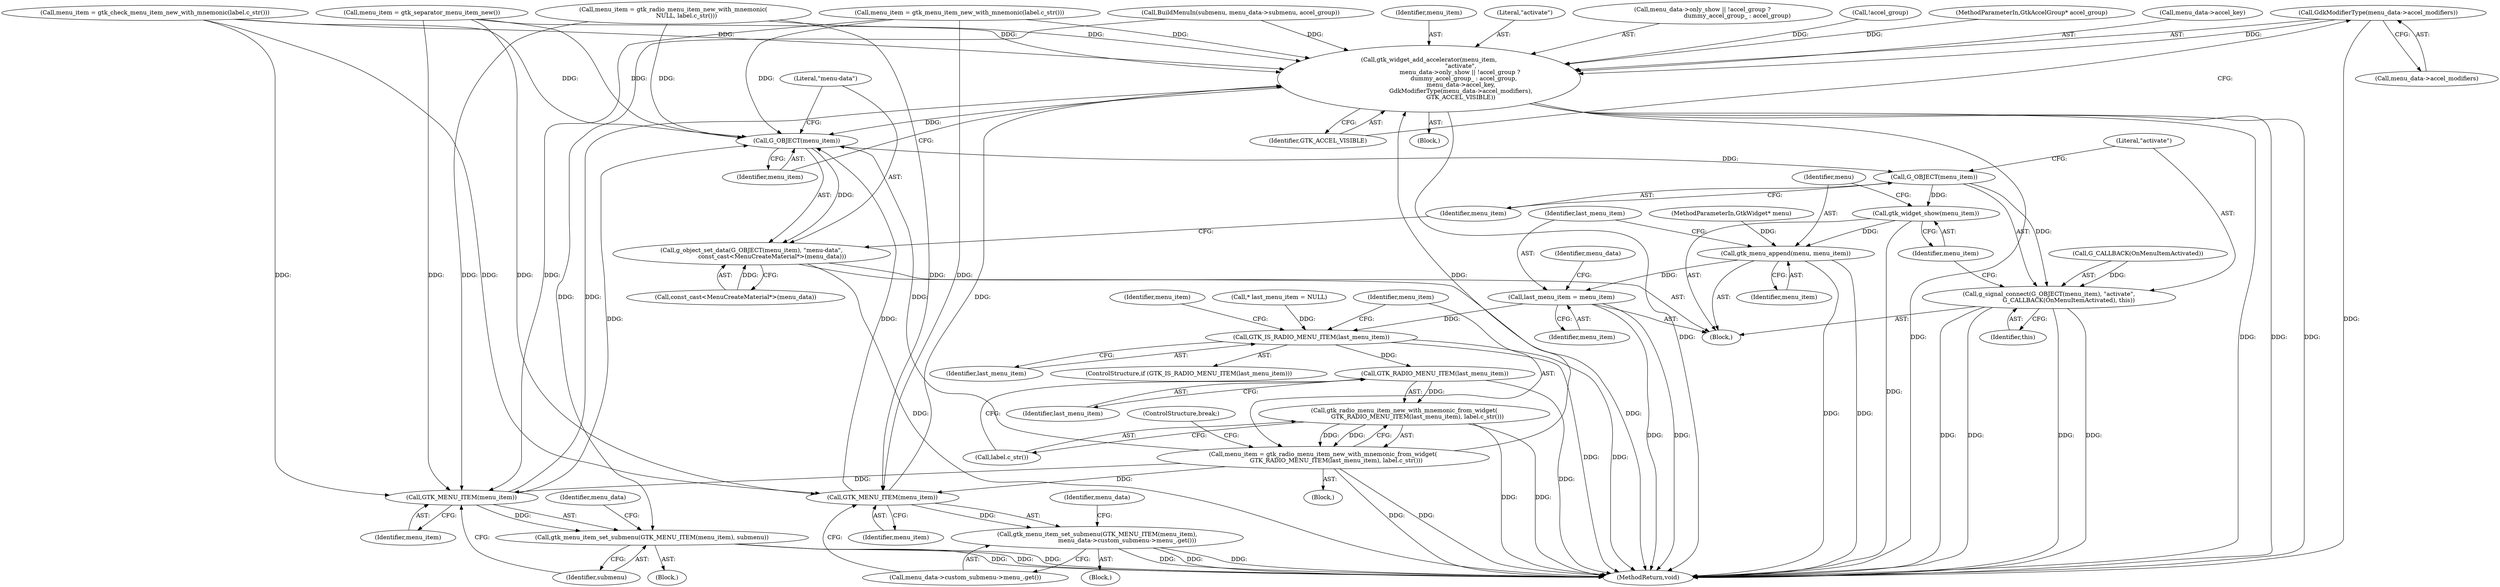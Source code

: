 digraph "0_Chrome_3290c948762c47292fb388de8318859ee22b6688@pointer" {
"1000266" [label="(Call,GdkModifierType(menu_data->accel_modifiers))"];
"1000251" [label="(Call,gtk_widget_add_accelerator(menu_item,\n                                  \"activate\",\n                                 menu_data->only_show || !accel_group ?\n                                     dummy_accel_group_ : accel_group,\n                                  menu_data->accel_key,\n                                  GdkModifierType(menu_data->accel_modifiers),\n                                  GTK_ACCEL_VISIBLE))"];
"1000272" [label="(Call,G_OBJECT(menu_item))"];
"1000271" [label="(Call,g_object_set_data(G_OBJECT(menu_item), \"menu-data\",\n                      const_cast<MenuCreateMaterial*>(menu_data)))"];
"1000279" [label="(Call,G_OBJECT(menu_item))"];
"1000278" [label="(Call,g_signal_connect(G_OBJECT(menu_item), \"activate\",\n                     G_CALLBACK(OnMenuItemActivated), this))"];
"1000285" [label="(Call,gtk_widget_show(menu_item))"];
"1000287" [label="(Call,gtk_menu_append(menu, menu_item))"];
"1000290" [label="(Call,last_menu_item = menu_item)"];
"1000178" [label="(Call,GTK_IS_RADIO_MENU_ITEM(last_menu_item))"];
"1000184" [label="(Call,GTK_RADIO_MENU_ITEM(last_menu_item))"];
"1000183" [label="(Call,gtk_radio_menu_item_new_with_mnemonic_from_widget(\n              GTK_RADIO_MENU_ITEM(last_menu_item), label.c_str()))"];
"1000181" [label="(Call,menu_item = gtk_radio_menu_item_new_with_mnemonic_from_widget(\n              GTK_RADIO_MENU_ITEM(last_menu_item), label.c_str()))"];
"1000229" [label="(Call,GTK_MENU_ITEM(menu_item))"];
"1000228" [label="(Call,gtk_menu_item_set_submenu(GTK_MENU_ITEM(menu_item), submenu))"];
"1000239" [label="(Call,GTK_MENU_ITEM(menu_item))"];
"1000238" [label="(Call,gtk_menu_item_set_submenu(GTK_MENU_ITEM(menu_item),\n                                menu_data->custom_submenu->menu_.get()))"];
"1000238" [label="(Call,gtk_menu_item_set_submenu(GTK_MENU_ITEM(menu_item),\n                                menu_data->custom_submenu->menu_.get()))"];
"1000288" [label="(Identifier,menu)"];
"1000252" [label="(Identifier,menu_item)"];
"1000250" [label="(Block,)"];
"1000289" [label="(Identifier,menu_item)"];
"1000253" [label="(Literal,\"activate\")"];
"1000273" [label="(Identifier,menu_item)"];
"1000202" [label="(Call,menu_item = gtk_separator_menu_item_new())"];
"1000291" [label="(Identifier,last_menu_item)"];
"1000248" [label="(Identifier,menu_data)"];
"1000287" [label="(Call,gtk_menu_append(menu, menu_item))"];
"1000184" [label="(Call,GTK_RADIO_MENU_ITEM(last_menu_item))"];
"1000208" [label="(Call,menu_item = gtk_menu_item_new_with_mnemonic(label.c_str()))"];
"1000229" [label="(Call,GTK_MENU_ITEM(menu_item))"];
"1000254" [label="(Call,menu_data->only_show || !accel_group ?\n                                     dummy_accel_group_ : accel_group)"];
"1000189" [label="(Call,menu_item = gtk_radio_menu_item_new_with_mnemonic(\n              NULL, label.c_str()))"];
"1000101" [label="(MethodParameterIn,GtkWidget* menu)"];
"1000180" [label="(Block,)"];
"1000241" [label="(Call,menu_data->custom_submenu->menu_.get())"];
"1000177" [label="(ControlStructure,if (GTK_IS_RADIO_MENU_ITEM(last_menu_item)))"];
"1000178" [label="(Call,GTK_IS_RADIO_MENU_ITEM(last_menu_item))"];
"1000231" [label="(Identifier,submenu)"];
"1000194" [label="(ControlStructure,break;)"];
"1000282" [label="(Call,G_CALLBACK(OnMenuItemActivated))"];
"1000292" [label="(Identifier,menu_item)"];
"1000266" [label="(Call,GdkModifierType(menu_data->accel_modifiers))"];
"1000182" [label="(Identifier,menu_item)"];
"1000270" [label="(Identifier,GTK_ACCEL_VISIBLE)"];
"1000275" [label="(Call,const_cast<MenuCreateMaterial*>(menu_data))"];
"1000228" [label="(Call,gtk_menu_item_set_submenu(GTK_MENU_ITEM(menu_item), submenu))"];
"1000272" [label="(Call,G_OBJECT(menu_item))"];
"1000284" [label="(Identifier,this)"];
"1000186" [label="(Call,label.c_str())"];
"1000190" [label="(Identifier,menu_item)"];
"1000185" [label="(Identifier,last_menu_item)"];
"1000286" [label="(Identifier,menu_item)"];
"1000293" [label="(MethodReturn,void)"];
"1000278" [label="(Call,g_signal_connect(G_OBJECT(menu_item), \"activate\",\n                     G_CALLBACK(OnMenuItemActivated), this))"];
"1000267" [label="(Call,menu_data->accel_modifiers)"];
"1000217" [label="(Block,)"];
"1000106" [label="(Call,* last_menu_item = NULL)"];
"1000116" [label="(Identifier,menu_data)"];
"1000263" [label="(Call,menu_data->accel_key)"];
"1000183" [label="(Call,gtk_radio_menu_item_new_with_mnemonic_from_widget(\n              GTK_RADIO_MENU_ITEM(last_menu_item), label.c_str()))"];
"1000222" [label="(Call,BuildMenuIn(submenu, menu_data->submenu, accel_group))"];
"1000179" [label="(Identifier,last_menu_item)"];
"1000279" [label="(Call,G_OBJECT(menu_item))"];
"1000271" [label="(Call,g_object_set_data(G_OBJECT(menu_item), \"menu-data\",\n                      const_cast<MenuCreateMaterial*>(menu_data)))"];
"1000259" [label="(Call,!accel_group)"];
"1000237" [label="(Block,)"];
"1000230" [label="(Identifier,menu_item)"];
"1000240" [label="(Identifier,menu_item)"];
"1000103" [label="(MethodParameterIn,GtkAccelGroup* accel_group)"];
"1000244" [label="(Identifier,menu_data)"];
"1000239" [label="(Call,GTK_MENU_ITEM(menu_item))"];
"1000251" [label="(Call,gtk_widget_add_accelerator(menu_item,\n                                  \"activate\",\n                                 menu_data->only_show || !accel_group ?\n                                     dummy_accel_group_ : accel_group,\n                                  menu_data->accel_key,\n                                  GdkModifierType(menu_data->accel_modifiers),\n                                  GTK_ACCEL_VISIBLE))"];
"1000196" [label="(Call,menu_item = gtk_check_menu_item_new_with_mnemonic(label.c_str()))"];
"1000117" [label="(Block,)"];
"1000181" [label="(Call,menu_item = gtk_radio_menu_item_new_with_mnemonic_from_widget(\n              GTK_RADIO_MENU_ITEM(last_menu_item), label.c_str()))"];
"1000280" [label="(Identifier,menu_item)"];
"1000274" [label="(Literal,\"menu-data\")"];
"1000281" [label="(Literal,\"activate\")"];
"1000285" [label="(Call,gtk_widget_show(menu_item))"];
"1000290" [label="(Call,last_menu_item = menu_item)"];
"1000266" -> "1000251"  [label="AST: "];
"1000266" -> "1000267"  [label="CFG: "];
"1000267" -> "1000266"  [label="AST: "];
"1000270" -> "1000266"  [label="CFG: "];
"1000266" -> "1000293"  [label="DDG: "];
"1000266" -> "1000251"  [label="DDG: "];
"1000251" -> "1000250"  [label="AST: "];
"1000251" -> "1000270"  [label="CFG: "];
"1000252" -> "1000251"  [label="AST: "];
"1000253" -> "1000251"  [label="AST: "];
"1000254" -> "1000251"  [label="AST: "];
"1000263" -> "1000251"  [label="AST: "];
"1000270" -> "1000251"  [label="AST: "];
"1000273" -> "1000251"  [label="CFG: "];
"1000251" -> "1000293"  [label="DDG: "];
"1000251" -> "1000293"  [label="DDG: "];
"1000251" -> "1000293"  [label="DDG: "];
"1000251" -> "1000293"  [label="DDG: "];
"1000251" -> "1000293"  [label="DDG: "];
"1000181" -> "1000251"  [label="DDG: "];
"1000208" -> "1000251"  [label="DDG: "];
"1000189" -> "1000251"  [label="DDG: "];
"1000239" -> "1000251"  [label="DDG: "];
"1000202" -> "1000251"  [label="DDG: "];
"1000196" -> "1000251"  [label="DDG: "];
"1000229" -> "1000251"  [label="DDG: "];
"1000259" -> "1000251"  [label="DDG: "];
"1000222" -> "1000251"  [label="DDG: "];
"1000103" -> "1000251"  [label="DDG: "];
"1000251" -> "1000272"  [label="DDG: "];
"1000272" -> "1000271"  [label="AST: "];
"1000272" -> "1000273"  [label="CFG: "];
"1000273" -> "1000272"  [label="AST: "];
"1000274" -> "1000272"  [label="CFG: "];
"1000272" -> "1000271"  [label="DDG: "];
"1000181" -> "1000272"  [label="DDG: "];
"1000208" -> "1000272"  [label="DDG: "];
"1000189" -> "1000272"  [label="DDG: "];
"1000239" -> "1000272"  [label="DDG: "];
"1000202" -> "1000272"  [label="DDG: "];
"1000196" -> "1000272"  [label="DDG: "];
"1000229" -> "1000272"  [label="DDG: "];
"1000272" -> "1000279"  [label="DDG: "];
"1000271" -> "1000117"  [label="AST: "];
"1000271" -> "1000275"  [label="CFG: "];
"1000274" -> "1000271"  [label="AST: "];
"1000275" -> "1000271"  [label="AST: "];
"1000280" -> "1000271"  [label="CFG: "];
"1000271" -> "1000293"  [label="DDG: "];
"1000271" -> "1000293"  [label="DDG: "];
"1000275" -> "1000271"  [label="DDG: "];
"1000279" -> "1000278"  [label="AST: "];
"1000279" -> "1000280"  [label="CFG: "];
"1000280" -> "1000279"  [label="AST: "];
"1000281" -> "1000279"  [label="CFG: "];
"1000279" -> "1000278"  [label="DDG: "];
"1000279" -> "1000285"  [label="DDG: "];
"1000278" -> "1000117"  [label="AST: "];
"1000278" -> "1000284"  [label="CFG: "];
"1000281" -> "1000278"  [label="AST: "];
"1000282" -> "1000278"  [label="AST: "];
"1000284" -> "1000278"  [label="AST: "];
"1000286" -> "1000278"  [label="CFG: "];
"1000278" -> "1000293"  [label="DDG: "];
"1000278" -> "1000293"  [label="DDG: "];
"1000278" -> "1000293"  [label="DDG: "];
"1000278" -> "1000293"  [label="DDG: "];
"1000282" -> "1000278"  [label="DDG: "];
"1000285" -> "1000117"  [label="AST: "];
"1000285" -> "1000286"  [label="CFG: "];
"1000286" -> "1000285"  [label="AST: "];
"1000288" -> "1000285"  [label="CFG: "];
"1000285" -> "1000293"  [label="DDG: "];
"1000285" -> "1000287"  [label="DDG: "];
"1000287" -> "1000117"  [label="AST: "];
"1000287" -> "1000289"  [label="CFG: "];
"1000288" -> "1000287"  [label="AST: "];
"1000289" -> "1000287"  [label="AST: "];
"1000291" -> "1000287"  [label="CFG: "];
"1000287" -> "1000293"  [label="DDG: "];
"1000287" -> "1000293"  [label="DDG: "];
"1000101" -> "1000287"  [label="DDG: "];
"1000287" -> "1000290"  [label="DDG: "];
"1000290" -> "1000117"  [label="AST: "];
"1000290" -> "1000292"  [label="CFG: "];
"1000291" -> "1000290"  [label="AST: "];
"1000292" -> "1000290"  [label="AST: "];
"1000116" -> "1000290"  [label="CFG: "];
"1000290" -> "1000293"  [label="DDG: "];
"1000290" -> "1000293"  [label="DDG: "];
"1000290" -> "1000178"  [label="DDG: "];
"1000178" -> "1000177"  [label="AST: "];
"1000178" -> "1000179"  [label="CFG: "];
"1000179" -> "1000178"  [label="AST: "];
"1000182" -> "1000178"  [label="CFG: "];
"1000190" -> "1000178"  [label="CFG: "];
"1000178" -> "1000293"  [label="DDG: "];
"1000178" -> "1000293"  [label="DDG: "];
"1000106" -> "1000178"  [label="DDG: "];
"1000178" -> "1000184"  [label="DDG: "];
"1000184" -> "1000183"  [label="AST: "];
"1000184" -> "1000185"  [label="CFG: "];
"1000185" -> "1000184"  [label="AST: "];
"1000186" -> "1000184"  [label="CFG: "];
"1000184" -> "1000293"  [label="DDG: "];
"1000184" -> "1000183"  [label="DDG: "];
"1000183" -> "1000181"  [label="AST: "];
"1000183" -> "1000186"  [label="CFG: "];
"1000186" -> "1000183"  [label="AST: "];
"1000181" -> "1000183"  [label="CFG: "];
"1000183" -> "1000293"  [label="DDG: "];
"1000183" -> "1000293"  [label="DDG: "];
"1000183" -> "1000181"  [label="DDG: "];
"1000183" -> "1000181"  [label="DDG: "];
"1000181" -> "1000180"  [label="AST: "];
"1000182" -> "1000181"  [label="AST: "];
"1000194" -> "1000181"  [label="CFG: "];
"1000181" -> "1000293"  [label="DDG: "];
"1000181" -> "1000293"  [label="DDG: "];
"1000181" -> "1000229"  [label="DDG: "];
"1000181" -> "1000239"  [label="DDG: "];
"1000229" -> "1000228"  [label="AST: "];
"1000229" -> "1000230"  [label="CFG: "];
"1000230" -> "1000229"  [label="AST: "];
"1000231" -> "1000229"  [label="CFG: "];
"1000229" -> "1000228"  [label="DDG: "];
"1000208" -> "1000229"  [label="DDG: "];
"1000189" -> "1000229"  [label="DDG: "];
"1000202" -> "1000229"  [label="DDG: "];
"1000196" -> "1000229"  [label="DDG: "];
"1000228" -> "1000217"  [label="AST: "];
"1000228" -> "1000231"  [label="CFG: "];
"1000231" -> "1000228"  [label="AST: "];
"1000248" -> "1000228"  [label="CFG: "];
"1000228" -> "1000293"  [label="DDG: "];
"1000228" -> "1000293"  [label="DDG: "];
"1000228" -> "1000293"  [label="DDG: "];
"1000222" -> "1000228"  [label="DDG: "];
"1000239" -> "1000238"  [label="AST: "];
"1000239" -> "1000240"  [label="CFG: "];
"1000240" -> "1000239"  [label="AST: "];
"1000241" -> "1000239"  [label="CFG: "];
"1000239" -> "1000238"  [label="DDG: "];
"1000208" -> "1000239"  [label="DDG: "];
"1000189" -> "1000239"  [label="DDG: "];
"1000202" -> "1000239"  [label="DDG: "];
"1000196" -> "1000239"  [label="DDG: "];
"1000238" -> "1000237"  [label="AST: "];
"1000238" -> "1000241"  [label="CFG: "];
"1000241" -> "1000238"  [label="AST: "];
"1000244" -> "1000238"  [label="CFG: "];
"1000238" -> "1000293"  [label="DDG: "];
"1000238" -> "1000293"  [label="DDG: "];
"1000238" -> "1000293"  [label="DDG: "];
}
